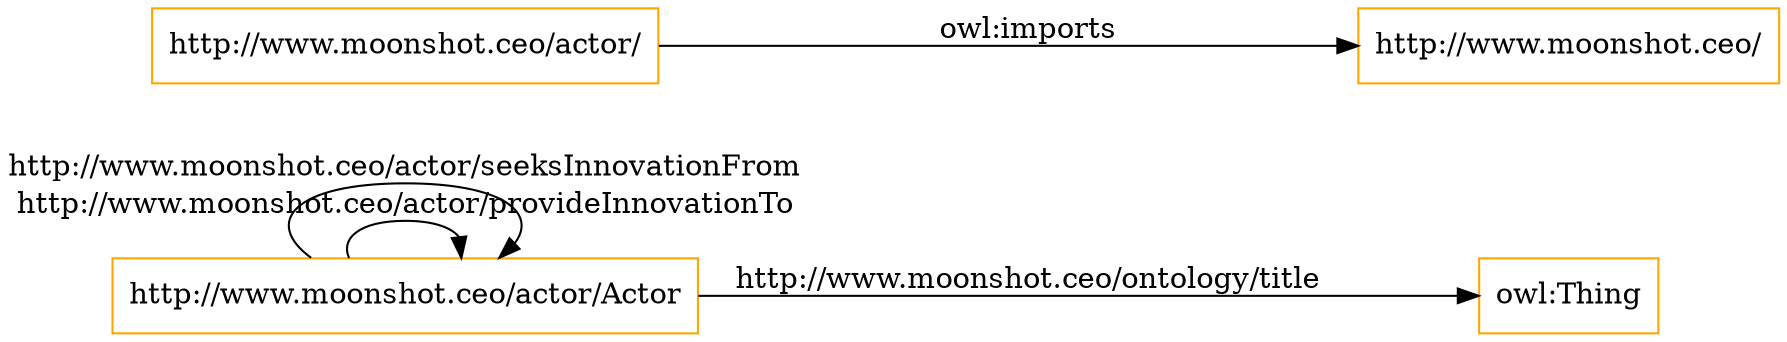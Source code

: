 digraph ar2dtool_diagram { 
rankdir=LR;
size="1501"
node [shape = rectangle, color="orange"]; "http://www.moonshot.ceo/actor/Actor" ; /*classes style*/
	"http://www.moonshot.ceo/actor/" -> "http://www.moonshot.ceo/" [ label = "owl:imports" ];
	"http://www.moonshot.ceo/actor/Actor" -> "owl:Thing" [ label = "http://www.moonshot.ceo/ontology/title" ];
	"http://www.moonshot.ceo/actor/Actor" -> "http://www.moonshot.ceo/actor/Actor" [ label = "http://www.moonshot.ceo/actor/provideInnovationTo" ];
	"http://www.moonshot.ceo/actor/Actor" -> "http://www.moonshot.ceo/actor/Actor" [ label = "http://www.moonshot.ceo/actor/seeksInnovationFrom" ];

}
